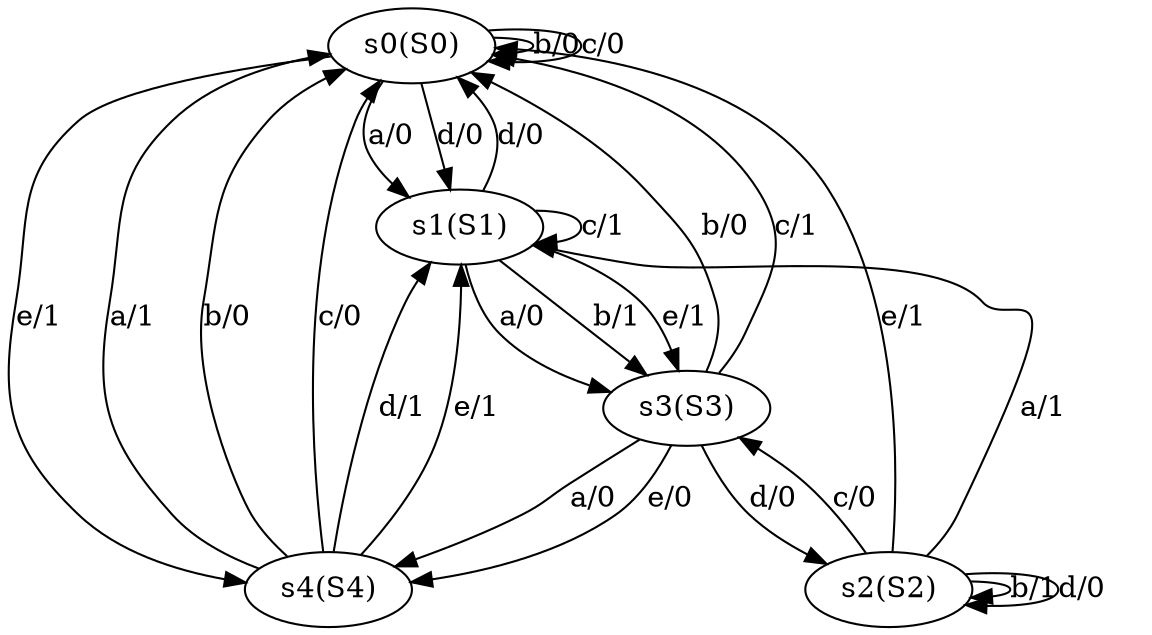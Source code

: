 digraph "generated 11" {
	s0 [label="s0(S0)"]
	s1 [label="s1(S1)"]
	s4 [label="s4(S4)"]
	s3 [label="s3(S3)"]
	s2 [label="s2(S2)"]
	s0 -> s1 [label="a/0"]
	s0 -> s0 [label="b/0"]
	s0 -> s0 [label="c/0"]
	s0 -> s1 [label="d/0"]
	s0 -> s4 [label="e/1"]
	s1 -> s3 [label="a/0"]
	s1 -> s3 [label="b/1"]
	s1 -> s1 [label="c/1"]
	s1 -> s0 [label="d/0"]
	s1 -> s3 [label="e/1"]
	s2 -> s1 [label="a/1"]
	s2 -> s2 [label="b/1"]
	s2 -> s3 [label="c/0"]
	s2 -> s2 [label="d/0"]
	s2 -> s0 [label="e/1"]
	s3 -> s4 [label="a/0"]
	s3 -> s0 [label="b/0"]
	s3 -> s0 [label="c/1"]
	s3 -> s2 [label="d/0"]
	s3 -> s4 [label="e/0"]
	s4 -> s0 [label="a/1"]
	s4 -> s0 [label="b/0"]
	s4 -> s0 [label="c/0"]
	s4 -> s1 [label="d/1"]
	s4 -> s1 [label="e/1"]
}
